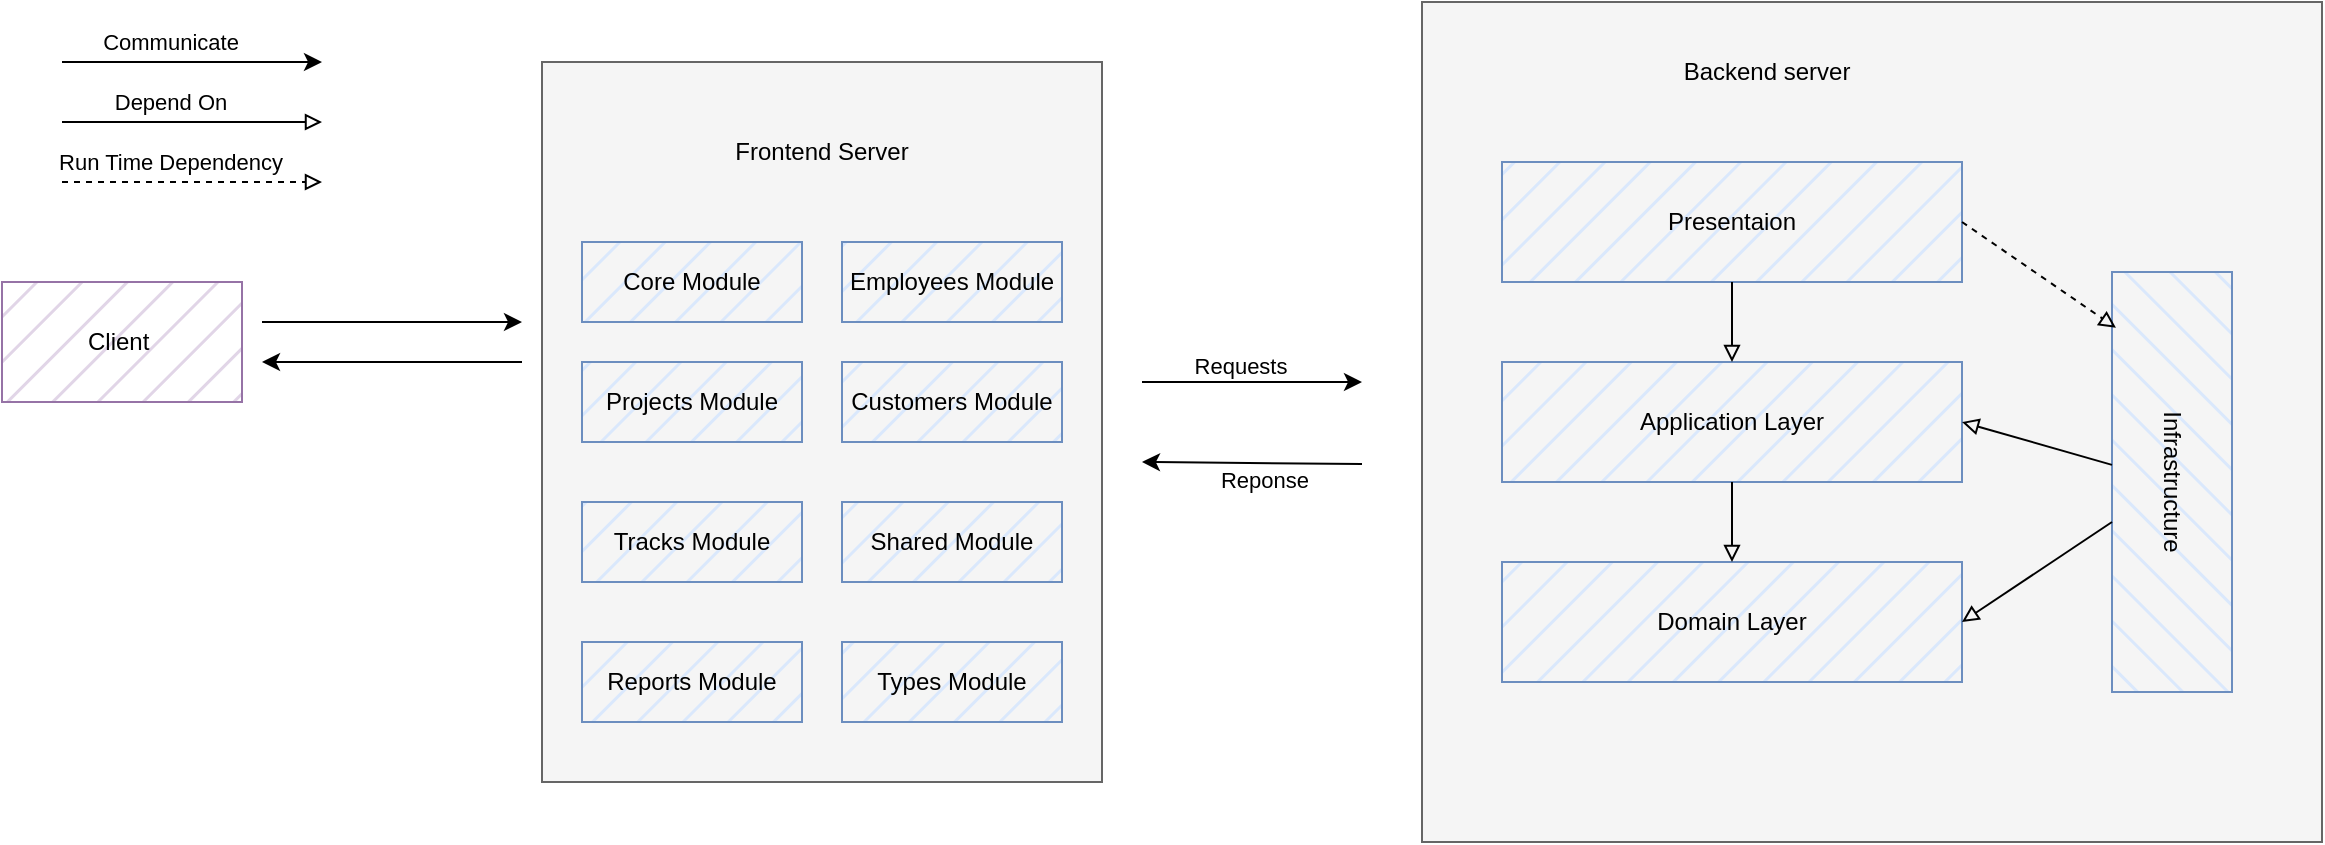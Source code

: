 <mxfile version="24.7.5">
  <diagram name="Page-1" id="eCqBY8dt82STkIT2KDAE">
    <mxGraphModel dx="1714" dy="511" grid="1" gridSize="10" guides="1" tooltips="1" connect="1" arrows="1" fold="1" page="1" pageScale="1" pageWidth="850" pageHeight="1100" math="0" shadow="0">
      <root>
        <mxCell id="0" />
        <mxCell id="1" parent="0" />
        <mxCell id="8g47OUxjMKwptVkzd976-24" value="Client&amp;nbsp;" style="rounded=0;whiteSpace=wrap;html=1;fillColor=#e1d5e7;strokeColor=#9673a6;fillStyle=hatch;" parent="1" vertex="1">
          <mxGeometry x="-390" y="350" width="120" height="60" as="geometry" />
        </mxCell>
        <mxCell id="8g47OUxjMKwptVkzd976-25" value="" style="group" parent="1" vertex="1" connectable="0">
          <mxGeometry x="-120" y="240" width="280" height="360" as="geometry" />
        </mxCell>
        <mxCell id="8g47OUxjMKwptVkzd976-18" value="" style="rounded=0;whiteSpace=wrap;html=1;fillColor=#f5f5f5;fontColor=#333333;strokeColor=#666666;" parent="8g47OUxjMKwptVkzd976-25" vertex="1">
          <mxGeometry width="280" height="360" as="geometry" />
        </mxCell>
        <mxCell id="8g47OUxjMKwptVkzd976-19" value="Frontend Server" style="text;html=1;align=center;verticalAlign=middle;whiteSpace=wrap;rounded=0;" parent="8g47OUxjMKwptVkzd976-25" vertex="1">
          <mxGeometry x="54.783" y="30" width="170.435" height="30" as="geometry" />
        </mxCell>
        <mxCell id="8g47OUxjMKwptVkzd976-20" value="Core Mo&lt;span style=&quot;color: rgba(0, 0, 0, 0); font-family: monospace; font-size: 0px; text-align: start; text-wrap: nowrap;&quot;&gt;%3CmxGraphModel%3E%3Croot%3E%3CmxCell%20id%3D%220%22%2F%3E%3CmxCell%20id%3D%221%22%20parent%3D%220%22%2F%3E%3CmxCell%20id%3D%222%22%20value%3D%22%22%20style%3D%22endArrow%3Dclassic%3Bhtml%3D1%3Brounded%3D0%3B%22%20edge%3D%221%22%20parent%3D%221%22%3E%3CmxGeometry%20width%3D%2250%22%20height%3D%2250%22%20relative%3D%221%22%20as%3D%22geometry%22%3E%3CmxPoint%20x%3D%22655%22%20y%3D%22411%22%20as%3D%22sourcePoint%22%2F%3E%3CmxPoint%20x%3D%22590%22%20y%3D%22415%22%20as%3D%22targetPoint%22%2F%3E%3C%2FmxGeometry%3E%3C%2FmxCell%3E%3C%2Froot%3E%3C%2FmxGraphModel%3E&lt;/span&gt;dule" style="rounded=0;whiteSpace=wrap;html=1;fillColor=#dae8fc;strokeColor=#6c8ebf;fillStyle=hatch;" parent="8g47OUxjMKwptVkzd976-25" vertex="1">
          <mxGeometry x="20" y="90" width="110" height="40" as="geometry" />
        </mxCell>
        <mxCell id="8g47OUxjMKwptVkzd976-21" value="Projects Mo&lt;span style=&quot;color: rgba(0, 0, 0, 0); font-family: monospace; font-size: 0px; text-align: start; text-wrap: nowrap;&quot;&gt;%3CmxGraphModel%3E%3Croot%3E%3CmxCell%20id%3D%220%22%2F%3E%3CmxCell%20id%3D%221%22%20parent%3D%220%22%2F%3E%3CmxCell%20id%3D%222%22%20value%3D%22%22%20style%3D%22endArrow%3Dclassic%3Bhtml%3D1%3Brounded%3D0%3B%22%20edge%3D%221%22%20parent%3D%221%22%3E%3CmxGeometry%20width%3D%2250%22%20height%3D%2250%22%20relative%3D%221%22%20as%3D%22geometry%22%3E%3CmxPoint%20x%3D%22655%22%20y%3D%22411%22%20as%3D%22sourcePoint%22%2F%3E%3CmxPoint%20x%3D%22590%22%20y%3D%22415%22%20as%3D%22targetPoint%22%2F%3E%3C%2FmxGeometry%3E%3C%2FmxCell%3E%3C%2Froot%3E%3C%2FmxGraphModel%3E&lt;/span&gt;dule" style="rounded=0;whiteSpace=wrap;html=1;fillStyle=hatch;fillColor=#dae8fc;strokeColor=#6c8ebf;" parent="8g47OUxjMKwptVkzd976-25" vertex="1">
          <mxGeometry x="20" y="150" width="110" height="40" as="geometry" />
        </mxCell>
        <mxCell id="8g47OUxjMKwptVkzd976-22" value="Tracks Mo&lt;span style=&quot;color: rgba(0, 0, 0, 0); font-family: monospace; font-size: 0px; text-align: start; text-wrap: nowrap;&quot;&gt;%3CmxGraphModel%3E%3Croot%3E%3CmxCell%20id%3D%220%22%2F%3E%3CmxCell%20id%3D%221%22%20parent%3D%220%22%2F%3E%3CmxCell%20id%3D%222%22%20value%3D%22%22%20style%3D%22endArrow%3Dclassic%3Bhtml%3D1%3Brounded%3D0%3B%22%20edge%3D%221%22%20parent%3D%221%22%3E%3CmxGeometry%20width%3D%2250%22%20height%3D%2250%22%20relative%3D%221%22%20as%3D%22geometry%22%3E%3CmxPoint%20x%3D%22655%22%20y%3D%22411%22%20as%3D%22sourcePoint%22%2F%3E%3CmxPoint%20x%3D%22590%22%20y%3D%22415%22%20as%3D%22targetPoint%22%2F%3E%3C%2FmxGeometry%3E%3C%2FmxCell%3E%3C%2Froot%3E%3C%2FmxGraphModel%3E&lt;/span&gt;dule" style="rounded=0;whiteSpace=wrap;html=1;fillColor=#dae8fc;strokeColor=#6c8ebf;fillStyle=hatch;" parent="8g47OUxjMKwptVkzd976-25" vertex="1">
          <mxGeometry x="20" y="220" width="110" height="40" as="geometry" />
        </mxCell>
        <mxCell id="8g47OUxjMKwptVkzd976-23" value="Reports Mo&lt;span style=&quot;color: rgba(0, 0, 0, 0); font-family: monospace; font-size: 0px; text-align: start; text-wrap: nowrap;&quot;&gt;%3CmxGraphModel%3E%3Croot%3E%3CmxCell%20id%3D%220%22%2F%3E%3CmxCell%20id%3D%221%22%20parent%3D%220%22%2F%3E%3CmxCell%20id%3D%222%22%20value%3D%22%22%20style%3D%22endArrow%3Dclassic%3Bhtml%3D1%3Brounded%3D0%3B%22%20edge%3D%221%22%20parent%3D%221%22%3E%3CmxGeometry%20width%3D%2250%22%20height%3D%2250%22%20relative%3D%221%22%20as%3D%22geometry%22%3E%3CmxPoint%20x%3D%22655%22%20y%3D%22411%22%20as%3D%22sourcePoint%22%2F%3E%3CmxPoint%20x%3D%22590%22%20y%3D%22415%22%20as%3D%22targetPoint%22%2F%3E%3C%2FmxGeometry%3E%3C%2FmxCell%3E%3C%2Froot%3E%3C%2FmxGraphModel%3E&lt;/span&gt;dule" style="rounded=0;whiteSpace=wrap;html=1;fillColor=#dae8fc;strokeColor=#6c8ebf;fillStyle=hatch;" parent="8g47OUxjMKwptVkzd976-25" vertex="1">
          <mxGeometry x="20" y="290" width="110" height="40" as="geometry" />
        </mxCell>
        <mxCell id="8g47OUxjMKwptVkzd976-60" value="Types Mo&lt;span style=&quot;color: rgba(0, 0, 0, 0); font-family: monospace; font-size: 0px; text-align: start; text-wrap: nowrap;&quot;&gt;%3CmxGraphModel%3E%3Croot%3E%3CmxCell%20id%3D%220%22%2F%3E%3CmxCell%20id%3D%221%22%20parent%3D%220%22%2F%3E%3CmxCell%20id%3D%222%22%20value%3D%22%22%20style%3D%22endArrow%3Dclassic%3Bhtml%3D1%3Brounded%3D0%3B%22%20edge%3D%221%22%20parent%3D%221%22%3E%3CmxGeometry%20width%3D%2250%22%20height%3D%2250%22%20relative%3D%221%22%20as%3D%22geometry%22%3E%3CmxPoint%20x%3D%22655%22%20y%3D%22411%22%20as%3D%22sourcePoint%22%2F%3E%3CmxPoint%20x%3D%22590%22%20y%3D%22415%22%20as%3D%22targetPoint%22%2F%3E%3C%2FmxGeometry%3E%3C%2FmxCell%3E%3C%2Froot%3E%3C%2FmxGraphModel%3E&lt;/span&gt;dule" style="rounded=0;whiteSpace=wrap;html=1;fillColor=#dae8fc;strokeColor=#6c8ebf;fillStyle=hatch;" parent="8g47OUxjMKwptVkzd976-25" vertex="1">
          <mxGeometry x="150" y="290" width="110" height="40" as="geometry" />
        </mxCell>
        <mxCell id="8g47OUxjMKwptVkzd976-61" value="Shared Mo&lt;span style=&quot;color: rgba(0, 0, 0, 0); font-family: monospace; font-size: 0px; text-align: start; text-wrap: nowrap;&quot;&gt;%3CmxGraphModel%3E%3Croot%3E%3CmxCell%20id%3D%220%22%2F%3E%3CmxCell%20id%3D%221%22%20parent%3D%220%22%2F%3E%3CmxCell%20id%3D%222%22%20value%3D%22%22%20style%3D%22endArrow%3Dclassic%3Bhtml%3D1%3Brounded%3D0%3B%22%20edge%3D%221%22%20parent%3D%221%22%3E%3CmxGeometry%20width%3D%2250%22%20height%3D%2250%22%20relative%3D%221%22%20as%3D%22geometry%22%3E%3CmxPoint%20x%3D%22655%22%20y%3D%22411%22%20as%3D%22sourcePoint%22%2F%3E%3CmxPoint%20x%3D%22590%22%20y%3D%22415%22%20as%3D%22targetPoint%22%2F%3E%3C%2FmxGeometry%3E%3C%2FmxCell%3E%3C%2Froot%3E%3C%2FmxGraphModel%3E&lt;/span&gt;dule" style="rounded=0;whiteSpace=wrap;html=1;fillColor=#dae8fc;strokeColor=#6c8ebf;fillStyle=hatch;" parent="8g47OUxjMKwptVkzd976-25" vertex="1">
          <mxGeometry x="150" y="220" width="110" height="40" as="geometry" />
        </mxCell>
        <mxCell id="8g47OUxjMKwptVkzd976-62" value="Customers Mo&lt;span style=&quot;color: rgba(0, 0, 0, 0); font-family: monospace; font-size: 0px; text-align: start; text-wrap: nowrap;&quot;&gt;%3CmxGraphModel%3E%3Croot%3E%3CmxCell%20id%3D%220%22%2F%3E%3CmxCell%20id%3D%221%22%20parent%3D%220%22%2F%3E%3CmxCell%20id%3D%222%22%20value%3D%22%22%20style%3D%22endArrow%3Dclassic%3Bhtml%3D1%3Brounded%3D0%3B%22%20edge%3D%221%22%20parent%3D%221%22%3E%3CmxGeometry%20width%3D%2250%22%20height%3D%2250%22%20relative%3D%221%22%20as%3D%22geometry%22%3E%3CmxPoint%20x%3D%22655%22%20y%3D%22411%22%20as%3D%22sourcePoint%22%2F%3E%3CmxPoint%20x%3D%22590%22%20y%3D%22415%22%20as%3D%22targetPoint%22%2F%3E%3C%2FmxGeometry%3E%3C%2FmxCell%3E%3C%2Froot%3E%3C%2FmxGraphModel%3E&lt;/span&gt;dule" style="rounded=0;whiteSpace=wrap;html=1;fillColor=#dae8fc;strokeColor=#6c8ebf;fillStyle=hatch;" parent="8g47OUxjMKwptVkzd976-25" vertex="1">
          <mxGeometry x="150" y="150" width="110" height="40" as="geometry" />
        </mxCell>
        <mxCell id="8g47OUxjMKwptVkzd976-63" value="Employees Mo&lt;span style=&quot;color: rgba(0, 0, 0, 0); font-family: monospace; font-size: 0px; text-align: start; text-wrap: nowrap;&quot;&gt;%3CmxGraphModel%3E%3Croot%3E%3CmxCell%20id%3D%220%22%2F%3E%3CmxCell%20id%3D%221%22%20parent%3D%220%22%2F%3E%3CmxCell%20id%3D%222%22%20value%3D%22%22%20style%3D%22endArrow%3Dclassic%3Bhtml%3D1%3Brounded%3D0%3B%22%20edge%3D%221%22%20parent%3D%221%22%3E%3CmxGeometry%20width%3D%2250%22%20height%3D%2250%22%20relative%3D%221%22%20as%3D%22geometry%22%3E%3CmxPoint%20x%3D%22655%22%20y%3D%22411%22%20as%3D%22sourcePoint%22%2F%3E%3CmxPoint%20x%3D%22590%22%20y%3D%22415%22%20as%3D%22targetPoint%22%2F%3E%3C%2FmxGeometry%3E%3C%2FmxCell%3E%3C%2Froot%3E%3C%2FmxGraphModel%3E&lt;/span&gt;dule" style="rounded=0;whiteSpace=wrap;html=1;fillColor=#dae8fc;strokeColor=#6c8ebf;fillStyle=hatch;" parent="8g47OUxjMKwptVkzd976-25" vertex="1">
          <mxGeometry x="150" y="90" width="110" height="40" as="geometry" />
        </mxCell>
        <mxCell id="8g47OUxjMKwptVkzd976-34" value="" style="endArrow=classic;html=1;rounded=0;" parent="1" edge="1">
          <mxGeometry width="50" height="50" relative="1" as="geometry">
            <mxPoint x="180" y="400" as="sourcePoint" />
            <mxPoint x="290" y="400" as="targetPoint" />
          </mxGeometry>
        </mxCell>
        <mxCell id="8g47OUxjMKwptVkzd976-35" value="Requests" style="edgeLabel;html=1;align=center;verticalAlign=middle;resizable=0;points=[];" parent="8g47OUxjMKwptVkzd976-34" vertex="1" connectable="0">
          <mxGeometry x="-0.109" y="8" relative="1" as="geometry">
            <mxPoint as="offset" />
          </mxGeometry>
        </mxCell>
        <mxCell id="8g47OUxjMKwptVkzd976-36" value="" style="endArrow=classic;html=1;rounded=0;" parent="1" edge="1">
          <mxGeometry width="50" height="50" relative="1" as="geometry">
            <mxPoint x="290" y="441" as="sourcePoint" />
            <mxPoint x="180" y="440" as="targetPoint" />
          </mxGeometry>
        </mxCell>
        <mxCell id="8g47OUxjMKwptVkzd976-37" value="Reponse" style="edgeLabel;html=1;align=center;verticalAlign=middle;resizable=0;points=[];" parent="8g47OUxjMKwptVkzd976-36" vertex="1" connectable="0">
          <mxGeometry x="-0.109" y="8" relative="1" as="geometry">
            <mxPoint as="offset" />
          </mxGeometry>
        </mxCell>
        <mxCell id="8g47OUxjMKwptVkzd976-38" value="" style="endArrow=classic;html=1;rounded=0;" parent="1" edge="1">
          <mxGeometry width="50" height="50" relative="1" as="geometry">
            <mxPoint x="-360" y="240" as="sourcePoint" />
            <mxPoint x="-230" y="240" as="targetPoint" />
          </mxGeometry>
        </mxCell>
        <mxCell id="8g47OUxjMKwptVkzd976-39" value="Communicate" style="edgeLabel;html=1;align=center;verticalAlign=middle;resizable=0;points=[];" parent="8g47OUxjMKwptVkzd976-38" vertex="1" connectable="0">
          <mxGeometry x="-0.029" y="7" relative="1" as="geometry">
            <mxPoint x="-9" y="-3" as="offset" />
          </mxGeometry>
        </mxCell>
        <mxCell id="8g47OUxjMKwptVkzd976-40" value="" style="endArrow=block;html=1;rounded=0;endFill=0;" parent="1" edge="1">
          <mxGeometry width="50" height="50" relative="1" as="geometry">
            <mxPoint x="-360" y="270" as="sourcePoint" />
            <mxPoint x="-230" y="270" as="targetPoint" />
          </mxGeometry>
        </mxCell>
        <mxCell id="8g47OUxjMKwptVkzd976-41" value="Depend On" style="edgeLabel;html=1;align=center;verticalAlign=middle;resizable=0;points=[];" parent="8g47OUxjMKwptVkzd976-40" vertex="1" connectable="0">
          <mxGeometry x="-0.029" y="7" relative="1" as="geometry">
            <mxPoint x="-9" y="-3" as="offset" />
          </mxGeometry>
        </mxCell>
        <mxCell id="8g47OUxjMKwptVkzd976-44" value="" style="endArrow=block;html=1;rounded=0;endFill=0;dashed=1;" parent="1" edge="1">
          <mxGeometry width="50" height="50" relative="1" as="geometry">
            <mxPoint x="-360" y="300" as="sourcePoint" />
            <mxPoint x="-230" y="300" as="targetPoint" />
          </mxGeometry>
        </mxCell>
        <mxCell id="8g47OUxjMKwptVkzd976-45" value="Run Time Dependency" style="edgeLabel;html=1;align=center;verticalAlign=middle;resizable=0;points=[];" parent="8g47OUxjMKwptVkzd976-44" vertex="1" connectable="0">
          <mxGeometry x="-0.029" y="7" relative="1" as="geometry">
            <mxPoint x="-9" y="-3" as="offset" />
          </mxGeometry>
        </mxCell>
        <mxCell id="8g47OUxjMKwptVkzd976-48" value="" style="endArrow=classic;html=1;rounded=0;" parent="1" edge="1">
          <mxGeometry width="50" height="50" relative="1" as="geometry">
            <mxPoint x="-260" y="370" as="sourcePoint" />
            <mxPoint x="-130" y="370" as="targetPoint" />
          </mxGeometry>
        </mxCell>
        <mxCell id="8g47OUxjMKwptVkzd976-50" value="" style="endArrow=classic;html=1;rounded=0;" parent="1" edge="1">
          <mxGeometry width="50" height="50" relative="1" as="geometry">
            <mxPoint x="-130" y="390" as="sourcePoint" />
            <mxPoint x="-260" y="390" as="targetPoint" />
          </mxGeometry>
        </mxCell>
        <mxCell id="8g47OUxjMKwptVkzd976-51" value="" style="group;fillColor=#f5f5f5;fontColor=#333333;strokeColor=#666666;" parent="1" vertex="1" connectable="0">
          <mxGeometry x="320" y="210" width="450" height="420" as="geometry" />
        </mxCell>
        <mxCell id="8g47OUxjMKwptVkzd976-12" value="" style="rounded=0;whiteSpace=wrap;html=1;fillColor=#f5f5f5;fontColor=#333333;strokeColor=#666666;fillStyle=hatch;" parent="8g47OUxjMKwptVkzd976-51" vertex="1">
          <mxGeometry width="450" height="420" as="geometry" />
        </mxCell>
        <mxCell id="8g47OUxjMKwptVkzd976-3" value="Presentaion" style="rounded=0;whiteSpace=wrap;html=1;fillColor=#dae8fc;strokeColor=#6c8ebf;fillStyle=hatch;" parent="8g47OUxjMKwptVkzd976-51" vertex="1">
          <mxGeometry x="40" y="80" width="230" height="60" as="geometry" />
        </mxCell>
        <mxCell id="8g47OUxjMKwptVkzd976-9" value="Infrastructure" style="rounded=0;whiteSpace=wrap;html=1;rotation=90;fillColor=#dae8fc;strokeColor=#6c8ebf;fillStyle=hatch;" parent="8g47OUxjMKwptVkzd976-51" vertex="1">
          <mxGeometry x="270" y="210" width="210" height="60" as="geometry" />
        </mxCell>
        <mxCell id="8g47OUxjMKwptVkzd976-10" value="Application Layer" style="rounded=0;whiteSpace=wrap;html=1;fillStyle=hatch;fillColor=#dae8fc;strokeColor=#6c8ebf;" parent="8g47OUxjMKwptVkzd976-51" vertex="1">
          <mxGeometry x="40" y="180" width="230" height="60" as="geometry" />
        </mxCell>
        <mxCell id="8g47OUxjMKwptVkzd976-11" value="Domain Layer" style="rounded=0;whiteSpace=wrap;html=1;fillStyle=hatch;fillColor=#dae8fc;strokeColor=#6c8ebf;" parent="8g47OUxjMKwptVkzd976-51" vertex="1">
          <mxGeometry x="40" y="280" width="230" height="60" as="geometry" />
        </mxCell>
        <mxCell id="8g47OUxjMKwptVkzd976-14" value="" style="endArrow=block;html=1;rounded=0;endFill=0;" parent="8g47OUxjMKwptVkzd976-51" source="8g47OUxjMKwptVkzd976-3" target="8g47OUxjMKwptVkzd976-10" edge="1">
          <mxGeometry width="50" height="50" relative="1" as="geometry">
            <mxPoint x="90" y="260" as="sourcePoint" />
            <mxPoint x="140" y="210" as="targetPoint" />
          </mxGeometry>
        </mxCell>
        <mxCell id="8g47OUxjMKwptVkzd976-15" value="" style="endArrow=block;html=1;rounded=0;endFill=0;" parent="8g47OUxjMKwptVkzd976-51" source="8g47OUxjMKwptVkzd976-10" target="8g47OUxjMKwptVkzd976-11" edge="1">
          <mxGeometry width="50" height="50" relative="1" as="geometry">
            <mxPoint x="165" y="150" as="sourcePoint" />
            <mxPoint x="165" y="190" as="targetPoint" />
          </mxGeometry>
        </mxCell>
        <mxCell id="8g47OUxjMKwptVkzd976-16" value="" style="endArrow=block;html=1;rounded=0;entryX=1;entryY=0.5;entryDx=0;entryDy=0;endFill=0;" parent="8g47OUxjMKwptVkzd976-51" source="8g47OUxjMKwptVkzd976-9" target="8g47OUxjMKwptVkzd976-10" edge="1">
          <mxGeometry width="50" height="50" relative="1" as="geometry">
            <mxPoint x="165" y="150" as="sourcePoint" />
            <mxPoint x="165" y="190" as="targetPoint" />
          </mxGeometry>
        </mxCell>
        <mxCell id="8g47OUxjMKwptVkzd976-17" value="" style="endArrow=block;html=1;rounded=0;entryX=1;entryY=0.5;entryDx=0;entryDy=0;endFill=0;" parent="8g47OUxjMKwptVkzd976-51" source="8g47OUxjMKwptVkzd976-9" target="8g47OUxjMKwptVkzd976-11" edge="1">
          <mxGeometry width="50" height="50" relative="1" as="geometry">
            <mxPoint x="345" y="211" as="sourcePoint" />
            <mxPoint x="280" y="215" as="targetPoint" />
          </mxGeometry>
        </mxCell>
        <mxCell id="8g47OUxjMKwptVkzd976-27" value="Backend server" style="text;html=1;align=center;verticalAlign=middle;whiteSpace=wrap;rounded=0;" parent="8g47OUxjMKwptVkzd976-51" vertex="1">
          <mxGeometry x="105" y="20" width="135" height="30" as="geometry" />
        </mxCell>
        <mxCell id="8g47OUxjMKwptVkzd976-33" value="" style="endArrow=block;html=1;rounded=0;endFill=0;entryX=0.133;entryY=0.967;entryDx=0;entryDy=0;entryPerimeter=0;exitX=1;exitY=0.5;exitDx=0;exitDy=0;dashed=1;" parent="8g47OUxjMKwptVkzd976-51" source="8g47OUxjMKwptVkzd976-3" target="8g47OUxjMKwptVkzd976-9" edge="1">
          <mxGeometry width="50" height="50" relative="1" as="geometry">
            <mxPoint x="355" y="241" as="sourcePoint" />
            <mxPoint x="280" y="220" as="targetPoint" />
          </mxGeometry>
        </mxCell>
      </root>
    </mxGraphModel>
  </diagram>
</mxfile>
